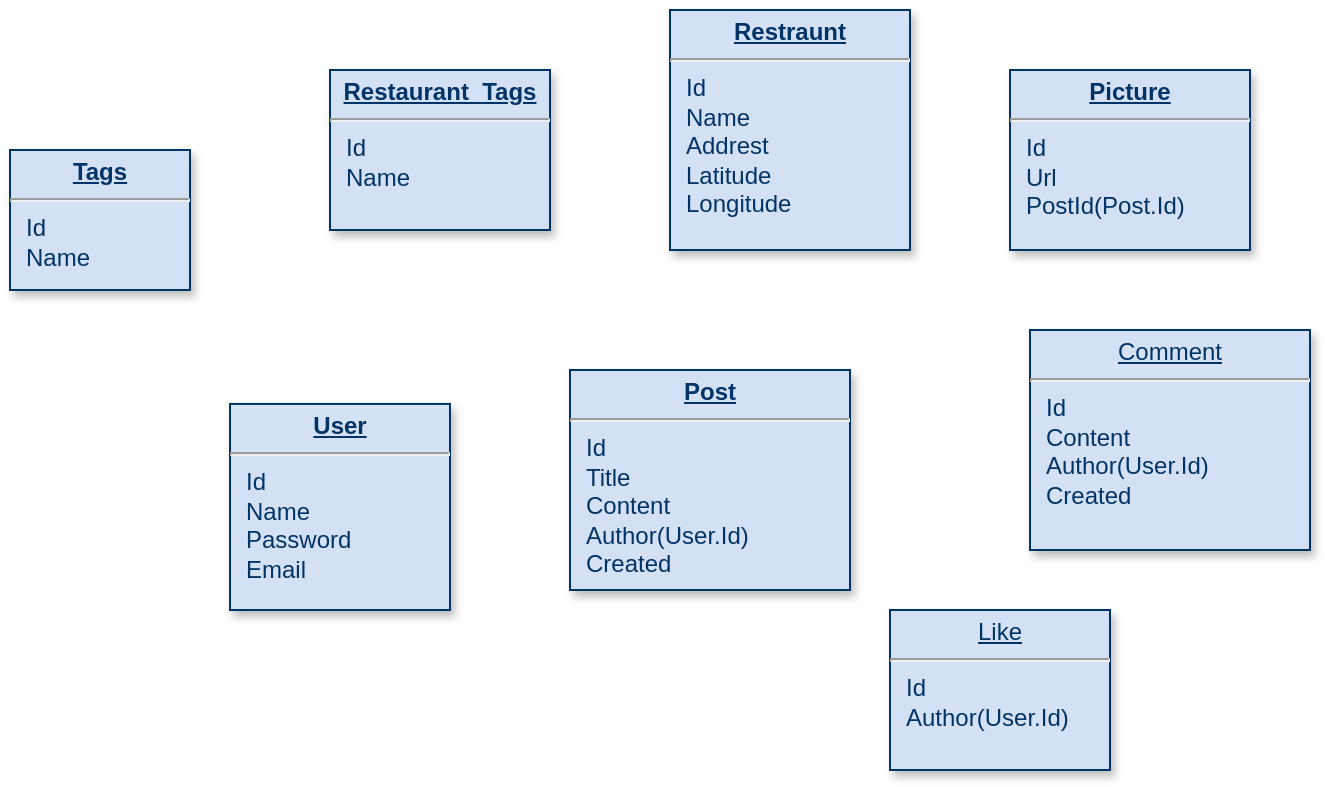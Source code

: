 <mxfile version="22.1.11" type="github" pages="2">
  <diagram name="Page-1" id="efa7a0a1-bf9b-a30e-e6df-94a7791c09e9">
    <mxGraphModel dx="776" dy="390" grid="1" gridSize="10" guides="1" tooltips="1" connect="1" arrows="1" fold="1" page="1" pageScale="1" pageWidth="826" pageHeight="1169" background="none" math="0" shadow="0">
      <root>
        <mxCell id="0" />
        <mxCell id="1" parent="0" />
        <mxCell id="23" value="&lt;p style=&quot;margin: 0px; margin-top: 4px; text-align: center; text-decoration: underline;&quot;&gt;&lt;b&gt;Picture&lt;/b&gt;&lt;/p&gt;&lt;hr&gt;&lt;p style=&quot;margin: 0px; margin-left: 8px;&quot;&gt;Id&lt;/p&gt;&lt;p style=&quot;margin: 0px; margin-left: 8px;&quot;&gt;Url&lt;/p&gt;&lt;p style=&quot;margin: 0px; margin-left: 8px;&quot;&gt;PostId(Post.Id)&lt;/p&gt;" style="verticalAlign=top;align=left;overflow=fill;fontSize=12;fontFamily=Helvetica;html=1;strokeColor=#003366;shadow=1;fillColor=#D4E1F5;fontColor=#003366" parent="1" vertex="1">
          <mxGeometry x="720" y="390" width="120" height="90" as="geometry" />
        </mxCell>
        <mxCell id="24" value="&lt;p style=&quot;margin: 0px; margin-top: 4px; text-align: center; text-decoration: underline;&quot;&gt;&lt;b&gt;User&lt;/b&gt;&lt;/p&gt;&lt;hr&gt;&lt;p style=&quot;margin: 0px; margin-left: 8px;&quot;&gt;Id&lt;/p&gt;&lt;p style=&quot;margin: 0px; margin-left: 8px;&quot;&gt;Name&lt;/p&gt;&lt;p style=&quot;margin: 0px; margin-left: 8px;&quot;&gt;Password&lt;/p&gt;&lt;p style=&quot;margin: 0px; margin-left: 8px;&quot;&gt;Email&lt;/p&gt;" style="verticalAlign=top;align=left;overflow=fill;fontSize=12;fontFamily=Helvetica;html=1;strokeColor=#003366;shadow=1;fillColor=#D4E1F5;fontColor=#003366" parent="1" vertex="1">
          <mxGeometry x="330" y="556.96" width="110" height="103.04" as="geometry" />
        </mxCell>
        <mxCell id="29" value="&lt;p style=&quot;margin: 0px; margin-top: 4px; text-align: center; text-decoration: underline;&quot;&gt;&lt;b&gt;Post&lt;/b&gt;&lt;/p&gt;&lt;hr&gt;&lt;p style=&quot;margin: 0px; margin-left: 8px;&quot;&gt;Id&lt;/p&gt;&lt;p style=&quot;margin: 0px; margin-left: 8px;&quot;&gt;Title&lt;/p&gt;&lt;p style=&quot;margin: 0px; margin-left: 8px;&quot;&gt;Content&lt;/p&gt;&lt;p style=&quot;margin: 0px; margin-left: 8px;&quot;&gt;Author(User.Id)&lt;/p&gt;&lt;p style=&quot;margin: 0px; margin-left: 8px;&quot;&gt;Created&lt;/p&gt;&lt;p style=&quot;margin: 0px; margin-left: 8px;&quot;&gt;&lt;br&gt;&lt;/p&gt;" style="verticalAlign=top;align=left;overflow=fill;fontSize=12;fontFamily=Helvetica;html=1;strokeColor=#003366;shadow=1;fillColor=#D4E1F5;fontColor=#003366" parent="1" vertex="1">
          <mxGeometry x="500" y="540" width="140" height="110" as="geometry" />
        </mxCell>
        <mxCell id="Ccy_jerrXwW2-pl35Vo0-117" style="edgeStyle=orthogonalEdgeStyle;rounded=0;orthogonalLoop=1;jettySize=auto;html=1;exitX=0.5;exitY=1;exitDx=0;exitDy=0;" edge="1" parent="1" source="29" target="29">
          <mxGeometry relative="1" as="geometry" />
        </mxCell>
        <mxCell id="Ccy_jerrXwW2-pl35Vo0-118" value="&lt;p style=&quot;margin: 0px; margin-top: 4px; text-align: center; text-decoration: underline;&quot;&gt;&lt;b&gt;Restraunt&lt;/b&gt;&lt;/p&gt;&lt;hr&gt;&lt;p style=&quot;margin: 0px; margin-left: 8px;&quot;&gt;Id&lt;/p&gt;&lt;p style=&quot;margin: 0px; margin-left: 8px;&quot;&gt;Name&lt;/p&gt;&lt;p style=&quot;margin: 0px; margin-left: 8px;&quot;&gt;Addrest&lt;/p&gt;&lt;p style=&quot;margin: 0px; margin-left: 8px;&quot;&gt;Latitude&lt;/p&gt;&lt;p style=&quot;margin: 0px; margin-left: 8px;&quot;&gt;Longitude&lt;/p&gt;" style="verticalAlign=top;align=left;overflow=fill;fontSize=12;fontFamily=Helvetica;html=1;strokeColor=#003366;shadow=1;fillColor=#D4E1F5;fontColor=#003366" vertex="1" parent="1">
          <mxGeometry x="550" y="360" width="120" height="120" as="geometry" />
        </mxCell>
        <mxCell id="Ccy_jerrXwW2-pl35Vo0-122" value="&lt;p style=&quot;margin: 0px; margin-top: 4px; text-align: center; text-decoration: underline;&quot;&gt;Comment&lt;/p&gt;&lt;hr&gt;&lt;p style=&quot;margin: 0px; margin-left: 8px;&quot;&gt;Id&lt;/p&gt;&lt;p style=&quot;margin: 0px; margin-left: 8px;&quot;&gt;Content&lt;/p&gt;&lt;p style=&quot;margin: 0px; margin-left: 8px;&quot;&gt;Author(User.Id)&lt;/p&gt;&lt;p style=&quot;margin: 0px; margin-left: 8px;&quot;&gt;Created&lt;/p&gt;&lt;p style=&quot;margin: 0px; margin-left: 8px;&quot;&gt;&lt;br&gt;&lt;/p&gt;" style="verticalAlign=top;align=left;overflow=fill;fontSize=12;fontFamily=Helvetica;html=1;strokeColor=#003366;shadow=1;fillColor=#D4E1F5;fontColor=#003366" vertex="1" parent="1">
          <mxGeometry x="730" y="520" width="140" height="110" as="geometry" />
        </mxCell>
        <mxCell id="Ccy_jerrXwW2-pl35Vo0-124" value="&lt;p style=&quot;margin: 0px; margin-top: 4px; text-align: center; text-decoration: underline;&quot;&gt;&lt;b&gt;Tags&lt;/b&gt;&lt;/p&gt;&lt;hr&gt;&lt;p style=&quot;margin: 0px; margin-left: 8px;&quot;&gt;Id&lt;/p&gt;&lt;p style=&quot;margin: 0px; margin-left: 8px;&quot;&gt;Name&lt;/p&gt;&lt;p style=&quot;margin: 0px; margin-left: 8px;&quot;&gt;&lt;br&gt;&lt;/p&gt;" style="verticalAlign=top;align=left;overflow=fill;fontSize=12;fontFamily=Helvetica;html=1;strokeColor=#003366;shadow=1;fillColor=#D4E1F5;fontColor=#003366" vertex="1" parent="1">
          <mxGeometry x="220" y="430" width="90" height="70" as="geometry" />
        </mxCell>
        <mxCell id="Ccy_jerrXwW2-pl35Vo0-125" value="&lt;p style=&quot;margin: 0px; margin-top: 4px; text-align: center; text-decoration: underline;&quot;&gt;&lt;b&gt;Restaurant_Tags&lt;/b&gt;&lt;/p&gt;&lt;hr&gt;&lt;p style=&quot;margin: 0px; margin-left: 8px;&quot;&gt;Id&lt;/p&gt;&lt;p style=&quot;margin: 0px; margin-left: 8px;&quot;&gt;Name&lt;/p&gt;&lt;p style=&quot;margin: 0px; margin-left: 8px;&quot;&gt;&lt;br&gt;&lt;/p&gt;" style="verticalAlign=top;align=left;overflow=fill;fontSize=12;fontFamily=Helvetica;html=1;strokeColor=#003366;shadow=1;fillColor=#D4E1F5;fontColor=#003366" vertex="1" parent="1">
          <mxGeometry x="380" y="390" width="110" height="80" as="geometry" />
        </mxCell>
        <mxCell id="Ccy_jerrXwW2-pl35Vo0-127" value="&lt;p style=&quot;margin: 0px; margin-top: 4px; text-align: center; text-decoration: underline;&quot;&gt;Like&lt;/p&gt;&lt;hr&gt;&lt;p style=&quot;margin: 0px; margin-left: 8px;&quot;&gt;Id&lt;/p&gt;&lt;p style=&quot;margin: 0px; margin-left: 8px;&quot;&gt;Author(User.Id)&lt;/p&gt;" style="verticalAlign=top;align=left;overflow=fill;fontSize=12;fontFamily=Helvetica;html=1;strokeColor=#003366;shadow=1;fillColor=#D4E1F5;fontColor=#003366" vertex="1" parent="1">
          <mxGeometry x="660" y="660" width="110" height="80" as="geometry" />
        </mxCell>
      </root>
    </mxGraphModel>
  </diagram>
  <diagram id="rL33oeDmptGlxk9duOhD" name="페이지-2">
    <mxGraphModel dx="647" dy="325" grid="1" gridSize="10" guides="1" tooltips="1" connect="1" arrows="1" fold="1" page="1" pageScale="1" pageWidth="827" pageHeight="1169" math="0" shadow="0">
      <root>
        <mxCell id="0" />
        <mxCell id="1" parent="0" />
      </root>
    </mxGraphModel>
  </diagram>
</mxfile>

